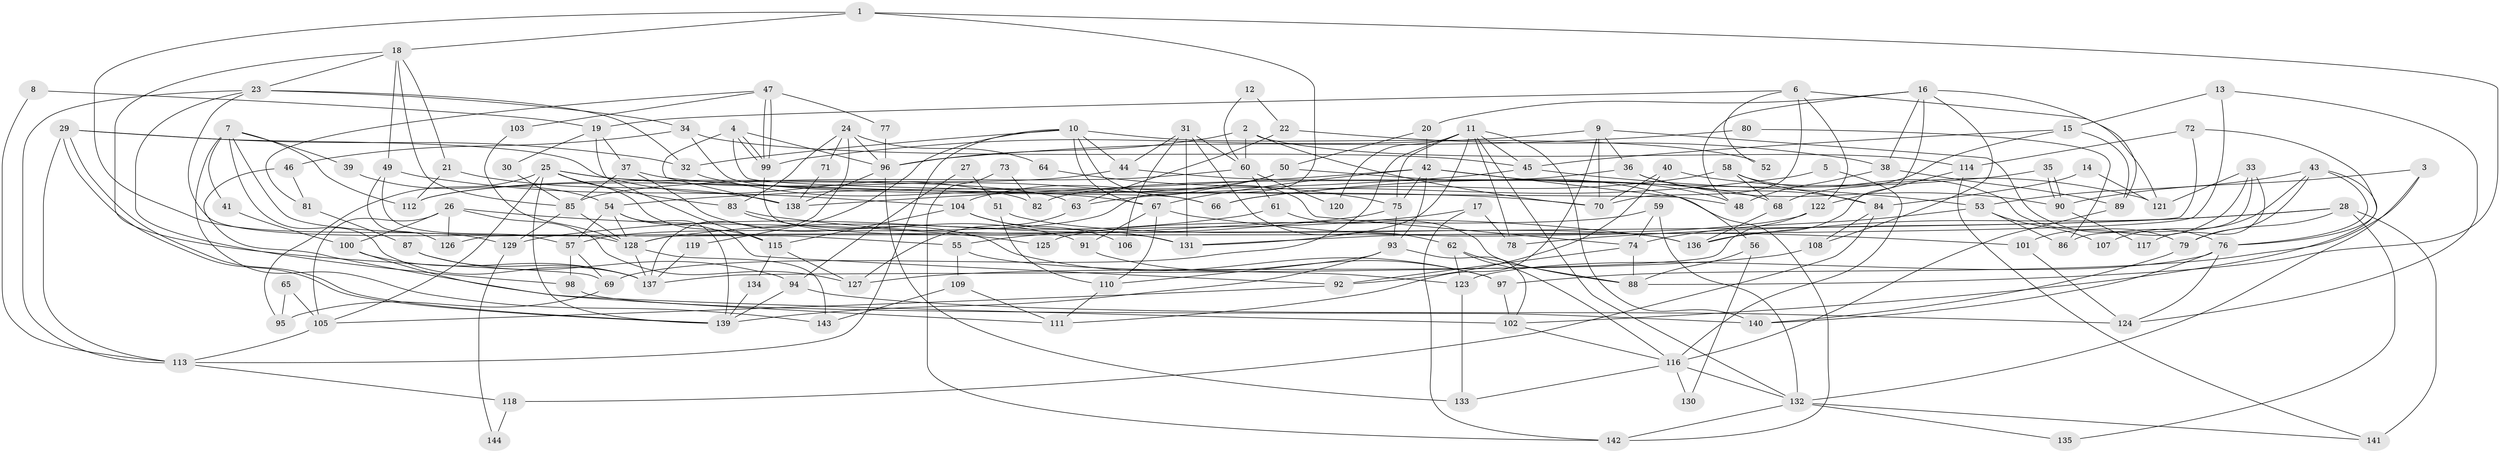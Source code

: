 // Generated by graph-tools (version 1.1) at 2025/11/02/27/25 16:11:20]
// undirected, 144 vertices, 288 edges
graph export_dot {
graph [start="1"]
  node [color=gray90,style=filled];
  1;
  2;
  3;
  4;
  5;
  6;
  7;
  8;
  9;
  10;
  11;
  12;
  13;
  14;
  15;
  16;
  17;
  18;
  19;
  20;
  21;
  22;
  23;
  24;
  25;
  26;
  27;
  28;
  29;
  30;
  31;
  32;
  33;
  34;
  35;
  36;
  37;
  38;
  39;
  40;
  41;
  42;
  43;
  44;
  45;
  46;
  47;
  48;
  49;
  50;
  51;
  52;
  53;
  54;
  55;
  56;
  57;
  58;
  59;
  60;
  61;
  62;
  63;
  64;
  65;
  66;
  67;
  68;
  69;
  70;
  71;
  72;
  73;
  74;
  75;
  76;
  77;
  78;
  79;
  80;
  81;
  82;
  83;
  84;
  85;
  86;
  87;
  88;
  89;
  90;
  91;
  92;
  93;
  94;
  95;
  96;
  97;
  98;
  99;
  100;
  101;
  102;
  103;
  104;
  105;
  106;
  107;
  108;
  109;
  110;
  111;
  112;
  113;
  114;
  115;
  116;
  117;
  118;
  119;
  120;
  121;
  122;
  123;
  124;
  125;
  126;
  127;
  128;
  129;
  130;
  131;
  132;
  133;
  134;
  135;
  136;
  137;
  138;
  139;
  140;
  141;
  142;
  143;
  144;
  1 -- 18;
  1 -- 88;
  1 -- 57;
  1 -- 129;
  2 -- 114;
  2 -- 96;
  2 -- 60;
  2 -- 70;
  3 -- 132;
  3 -- 97;
  3 -- 90;
  4 -- 99;
  4 -- 99;
  4 -- 138;
  4 -- 48;
  4 -- 96;
  5 -- 116;
  5 -- 63;
  6 -- 19;
  6 -- 70;
  6 -- 52;
  6 -- 121;
  6 -- 122;
  7 -- 137;
  7 -- 55;
  7 -- 39;
  7 -- 41;
  7 -- 112;
  7 -- 143;
  8 -- 19;
  8 -- 113;
  9 -- 99;
  9 -- 76;
  9 -- 36;
  9 -- 70;
  9 -- 111;
  10 -- 67;
  10 -- 32;
  10 -- 44;
  10 -- 52;
  10 -- 74;
  10 -- 113;
  10 -- 119;
  11 -- 132;
  11 -- 69;
  11 -- 45;
  11 -- 75;
  11 -- 78;
  11 -- 120;
  11 -- 131;
  11 -- 140;
  12 -- 22;
  12 -- 60;
  13 -- 128;
  13 -- 15;
  13 -- 124;
  14 -- 84;
  14 -- 121;
  15 -- 89;
  15 -- 45;
  15 -- 68;
  16 -- 136;
  16 -- 48;
  16 -- 20;
  16 -- 38;
  16 -- 89;
  16 -- 108;
  17 -- 78;
  17 -- 55;
  17 -- 142;
  18 -- 85;
  18 -- 23;
  18 -- 21;
  18 -- 49;
  18 -- 69;
  19 -- 37;
  19 -- 115;
  19 -- 30;
  20 -- 42;
  20 -- 50;
  21 -- 112;
  21 -- 138;
  22 -- 38;
  22 -- 63;
  23 -- 128;
  23 -- 113;
  23 -- 32;
  23 -- 34;
  23 -- 98;
  24 -- 96;
  24 -- 137;
  24 -- 64;
  24 -- 71;
  24 -- 83;
  25 -- 115;
  25 -- 139;
  25 -- 63;
  25 -- 66;
  25 -- 83;
  25 -- 95;
  25 -- 105;
  26 -- 105;
  26 -- 100;
  26 -- 125;
  26 -- 126;
  26 -- 127;
  27 -- 94;
  27 -- 51;
  28 -- 136;
  28 -- 79;
  28 -- 78;
  28 -- 135;
  28 -- 141;
  29 -- 139;
  29 -- 139;
  29 -- 113;
  29 -- 32;
  29 -- 82;
  30 -- 85;
  31 -- 131;
  31 -- 44;
  31 -- 60;
  31 -- 62;
  31 -- 106;
  32 -- 67;
  33 -- 121;
  33 -- 101;
  33 -- 86;
  33 -- 117;
  34 -- 45;
  34 -- 46;
  34 -- 66;
  35 -- 66;
  35 -- 90;
  35 -- 90;
  36 -- 90;
  36 -- 82;
  36 -- 84;
  37 -- 85;
  37 -- 70;
  37 -- 97;
  38 -- 89;
  38 -- 48;
  39 -- 54;
  40 -- 70;
  40 -- 92;
  40 -- 121;
  41 -- 100;
  42 -- 67;
  42 -- 48;
  42 -- 56;
  42 -- 75;
  42 -- 93;
  42 -- 138;
  43 -- 102;
  43 -- 53;
  43 -- 76;
  43 -- 79;
  43 -- 107;
  44 -- 112;
  44 -- 68;
  45 -- 54;
  45 -- 53;
  46 -- 102;
  46 -- 81;
  47 -- 81;
  47 -- 99;
  47 -- 99;
  47 -- 77;
  47 -- 103;
  49 -- 57;
  49 -- 104;
  49 -- 126;
  50 -- 104;
  50 -- 112;
  50 -- 142;
  51 -- 110;
  51 -- 136;
  53 -- 74;
  53 -- 86;
  53 -- 107;
  54 -- 57;
  54 -- 139;
  54 -- 92;
  54 -- 128;
  55 -- 123;
  55 -- 109;
  56 -- 88;
  56 -- 130;
  57 -- 98;
  57 -- 69;
  58 -- 66;
  58 -- 68;
  58 -- 79;
  58 -- 84;
  59 -- 74;
  59 -- 132;
  59 -- 125;
  60 -- 61;
  60 -- 85;
  60 -- 120;
  61 -- 128;
  61 -- 88;
  62 -- 123;
  62 -- 88;
  62 -- 116;
  63 -- 127;
  64 -- 75;
  65 -- 95;
  65 -- 105;
  67 -- 91;
  67 -- 101;
  67 -- 110;
  68 -- 136;
  69 -- 95;
  71 -- 138;
  72 -- 76;
  72 -- 126;
  72 -- 114;
  73 -- 82;
  73 -- 142;
  74 -- 88;
  74 -- 92;
  75 -- 93;
  75 -- 129;
  76 -- 140;
  76 -- 123;
  76 -- 124;
  77 -- 96;
  79 -- 140;
  80 -- 86;
  80 -- 96;
  81 -- 87;
  83 -- 91;
  83 -- 136;
  84 -- 108;
  84 -- 118;
  85 -- 129;
  85 -- 128;
  87 -- 94;
  87 -- 137;
  89 -- 116;
  90 -- 117;
  91 -- 97;
  92 -- 105;
  93 -- 102;
  93 -- 110;
  93 -- 139;
  94 -- 124;
  94 -- 139;
  96 -- 138;
  96 -- 133;
  97 -- 102;
  98 -- 140;
  99 -- 131;
  100 -- 137;
  100 -- 111;
  101 -- 124;
  102 -- 116;
  103 -- 128;
  104 -- 131;
  104 -- 106;
  104 -- 115;
  105 -- 113;
  108 -- 127;
  109 -- 111;
  109 -- 143;
  110 -- 111;
  113 -- 118;
  114 -- 122;
  114 -- 141;
  115 -- 127;
  115 -- 134;
  116 -- 132;
  116 -- 130;
  116 -- 133;
  118 -- 144;
  119 -- 137;
  122 -- 131;
  122 -- 137;
  123 -- 133;
  128 -- 137;
  128 -- 143;
  129 -- 144;
  132 -- 141;
  132 -- 142;
  132 -- 135;
  134 -- 139;
}
